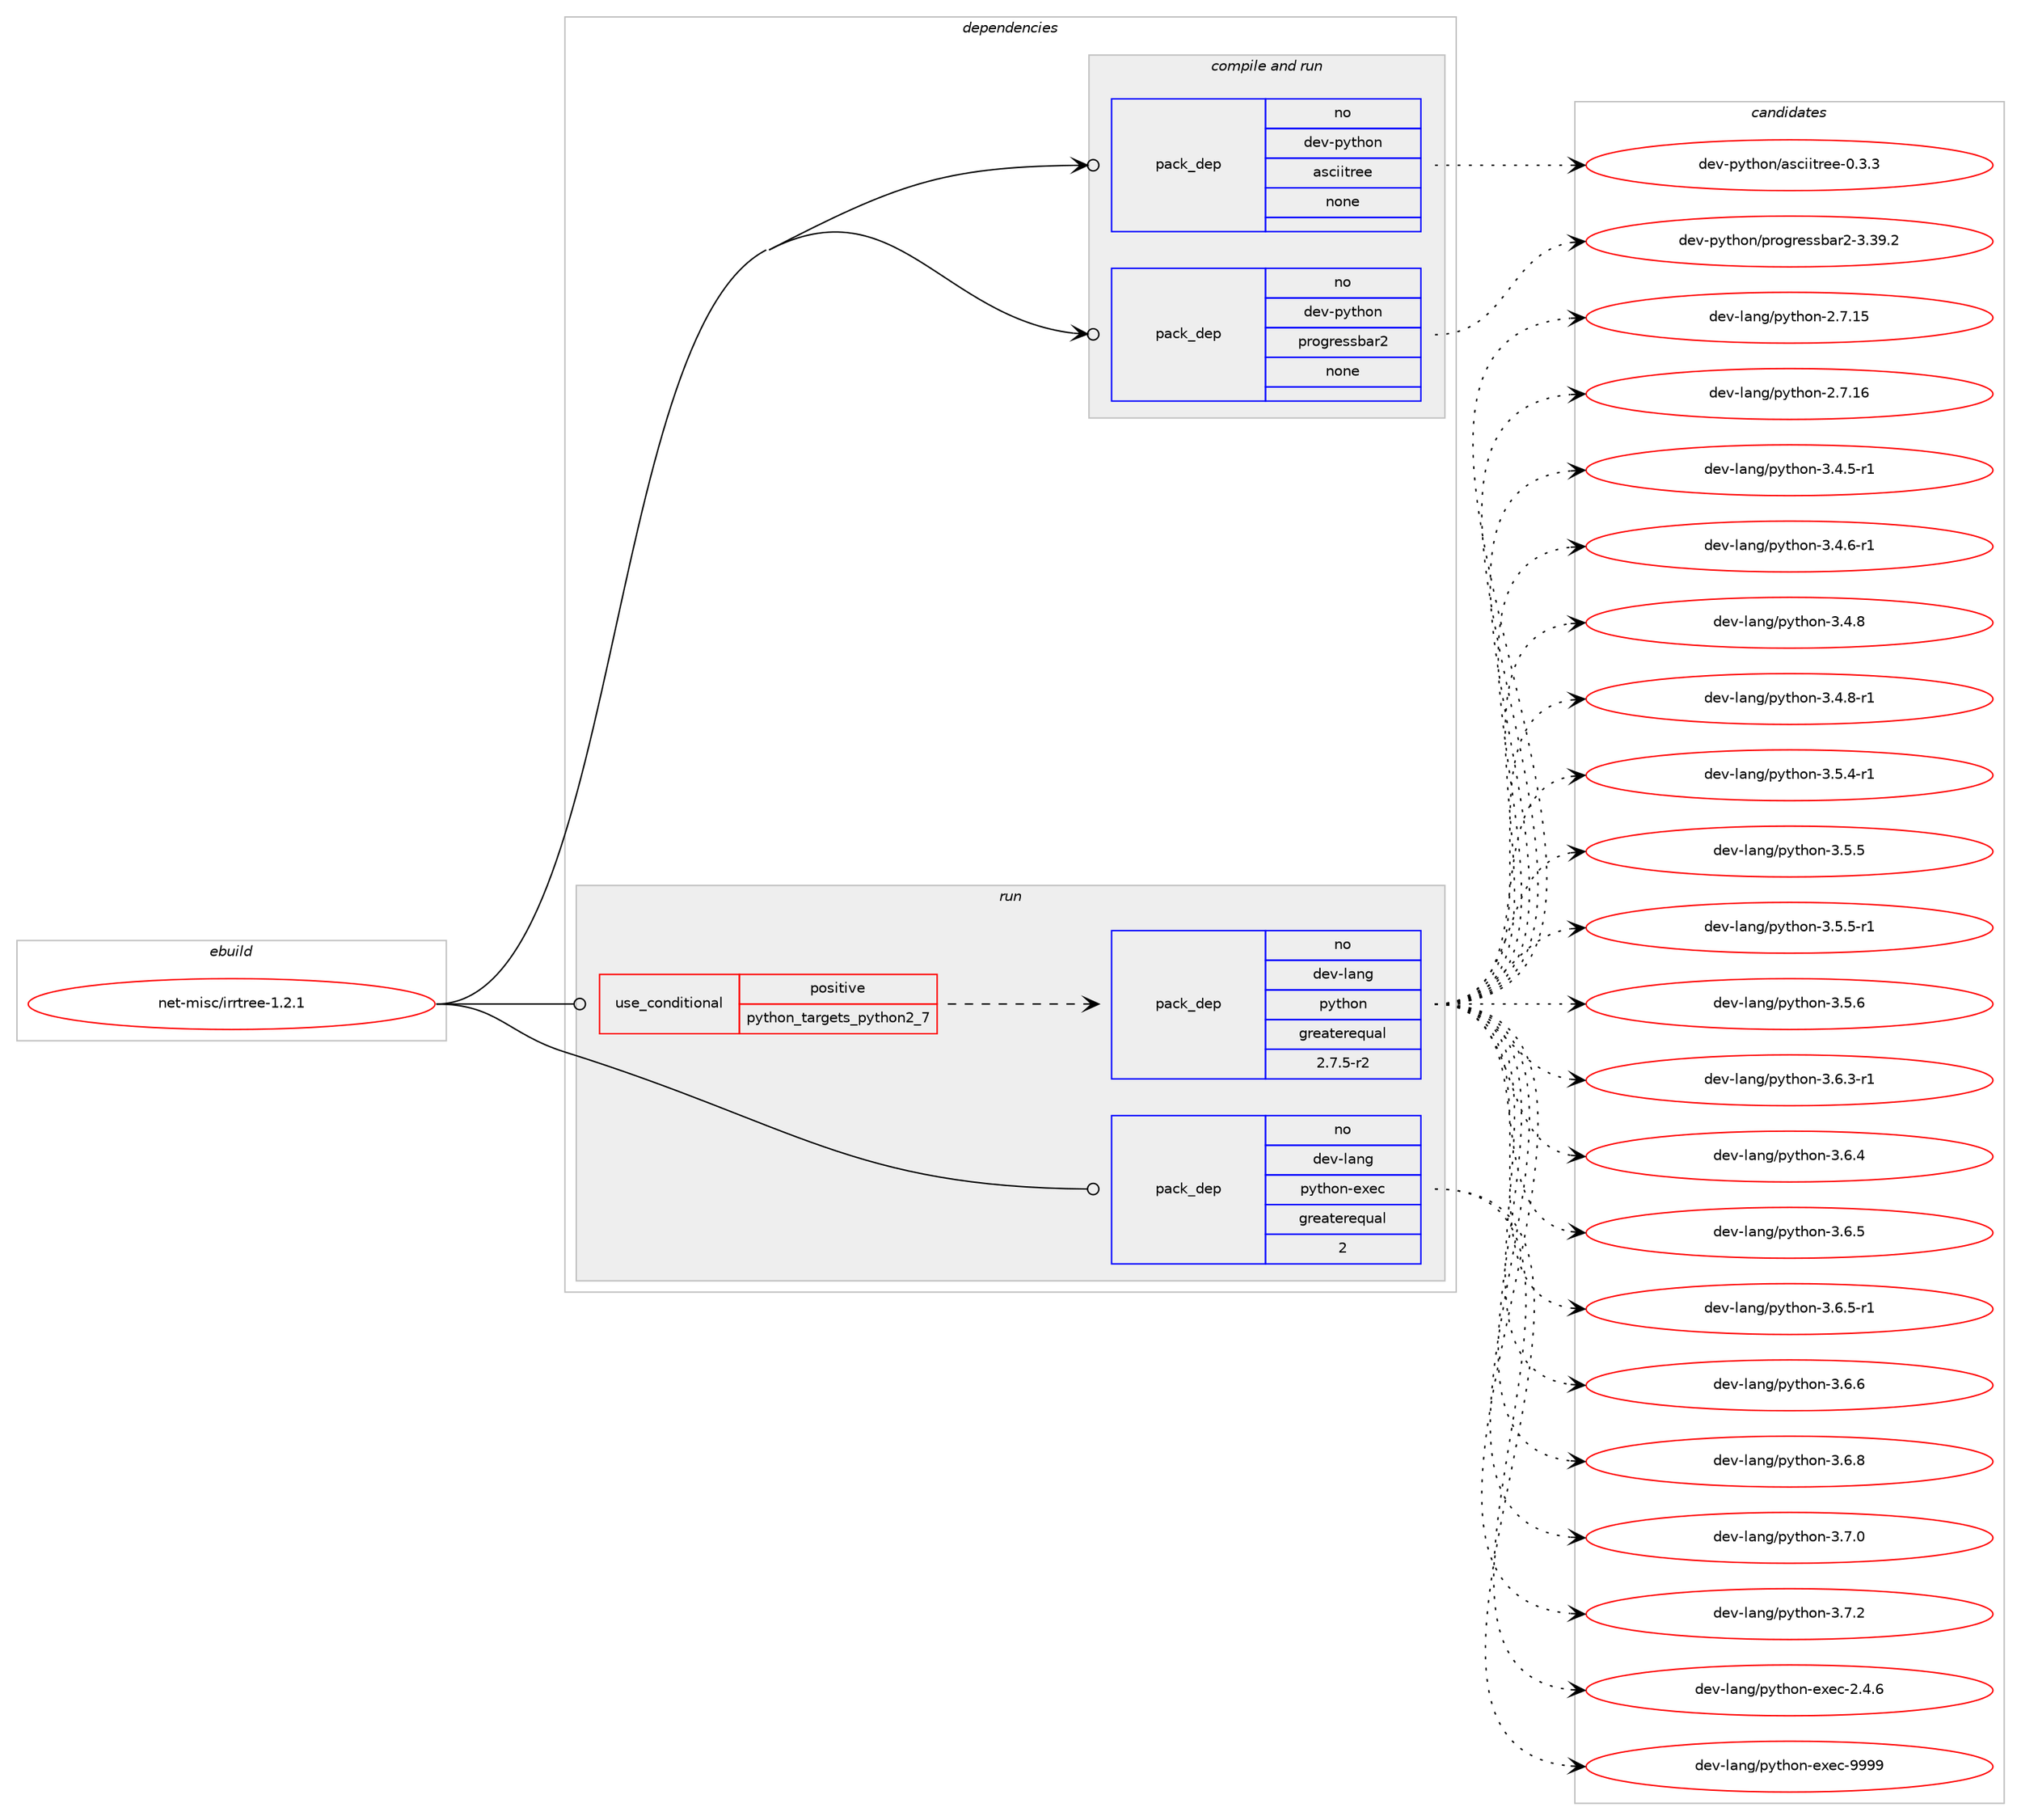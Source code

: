 digraph prolog {

# *************
# Graph options
# *************

newrank=true;
concentrate=true;
compound=true;
graph [rankdir=LR,fontname=Helvetica,fontsize=10,ranksep=1.5];#, ranksep=2.5, nodesep=0.2];
edge  [arrowhead=vee];
node  [fontname=Helvetica,fontsize=10];

# **********
# The ebuild
# **********

subgraph cluster_leftcol {
color=gray;
rank=same;
label=<<i>ebuild</i>>;
id [label="net-misc/irrtree-1.2.1", color=red, width=4, href="../net-misc/irrtree-1.2.1.svg"];
}

# ****************
# The dependencies
# ****************

subgraph cluster_midcol {
color=gray;
label=<<i>dependencies</i>>;
subgraph cluster_compile {
fillcolor="#eeeeee";
style=filled;
label=<<i>compile</i>>;
}
subgraph cluster_compileandrun {
fillcolor="#eeeeee";
style=filled;
label=<<i>compile and run</i>>;
subgraph pack1192963 {
dependency1668628 [label=<<TABLE BORDER="0" CELLBORDER="1" CELLSPACING="0" CELLPADDING="4" WIDTH="220"><TR><TD ROWSPAN="6" CELLPADDING="30">pack_dep</TD></TR><TR><TD WIDTH="110">no</TD></TR><TR><TD>dev-python</TD></TR><TR><TD>asciitree</TD></TR><TR><TD>none</TD></TR><TR><TD></TD></TR></TABLE>>, shape=none, color=blue];
}
id:e -> dependency1668628:w [weight=20,style="solid",arrowhead="odotvee"];
subgraph pack1192964 {
dependency1668629 [label=<<TABLE BORDER="0" CELLBORDER="1" CELLSPACING="0" CELLPADDING="4" WIDTH="220"><TR><TD ROWSPAN="6" CELLPADDING="30">pack_dep</TD></TR><TR><TD WIDTH="110">no</TD></TR><TR><TD>dev-python</TD></TR><TR><TD>progressbar2</TD></TR><TR><TD>none</TD></TR><TR><TD></TD></TR></TABLE>>, shape=none, color=blue];
}
id:e -> dependency1668629:w [weight=20,style="solid",arrowhead="odotvee"];
}
subgraph cluster_run {
fillcolor="#eeeeee";
style=filled;
label=<<i>run</i>>;
subgraph cond448543 {
dependency1668630 [label=<<TABLE BORDER="0" CELLBORDER="1" CELLSPACING="0" CELLPADDING="4"><TR><TD ROWSPAN="3" CELLPADDING="10">use_conditional</TD></TR><TR><TD>positive</TD></TR><TR><TD>python_targets_python2_7</TD></TR></TABLE>>, shape=none, color=red];
subgraph pack1192965 {
dependency1668631 [label=<<TABLE BORDER="0" CELLBORDER="1" CELLSPACING="0" CELLPADDING="4" WIDTH="220"><TR><TD ROWSPAN="6" CELLPADDING="30">pack_dep</TD></TR><TR><TD WIDTH="110">no</TD></TR><TR><TD>dev-lang</TD></TR><TR><TD>python</TD></TR><TR><TD>greaterequal</TD></TR><TR><TD>2.7.5-r2</TD></TR></TABLE>>, shape=none, color=blue];
}
dependency1668630:e -> dependency1668631:w [weight=20,style="dashed",arrowhead="vee"];
}
id:e -> dependency1668630:w [weight=20,style="solid",arrowhead="odot"];
subgraph pack1192966 {
dependency1668632 [label=<<TABLE BORDER="0" CELLBORDER="1" CELLSPACING="0" CELLPADDING="4" WIDTH="220"><TR><TD ROWSPAN="6" CELLPADDING="30">pack_dep</TD></TR><TR><TD WIDTH="110">no</TD></TR><TR><TD>dev-lang</TD></TR><TR><TD>python-exec</TD></TR><TR><TD>greaterequal</TD></TR><TR><TD>2</TD></TR></TABLE>>, shape=none, color=blue];
}
id:e -> dependency1668632:w [weight=20,style="solid",arrowhead="odot"];
}
}

# **************
# The candidates
# **************

subgraph cluster_choices {
rank=same;
color=gray;
label=<<i>candidates</i>>;

subgraph choice1192963 {
color=black;
nodesep=1;
choice10010111845112121116104111110479711599105105116114101101454846514651 [label="dev-python/asciitree-0.3.3", color=red, width=4,href="../dev-python/asciitree-0.3.3.svg"];
dependency1668628:e -> choice10010111845112121116104111110479711599105105116114101101454846514651:w [style=dotted,weight="100"];
}
subgraph choice1192964 {
color=black;
nodesep=1;
choice100101118451121211161041111104711211411110311410111511598971145045514651574650 [label="dev-python/progressbar2-3.39.2", color=red, width=4,href="../dev-python/progressbar2-3.39.2.svg"];
dependency1668629:e -> choice100101118451121211161041111104711211411110311410111511598971145045514651574650:w [style=dotted,weight="100"];
}
subgraph choice1192965 {
color=black;
nodesep=1;
choice10010111845108971101034711212111610411111045504655464953 [label="dev-lang/python-2.7.15", color=red, width=4,href="../dev-lang/python-2.7.15.svg"];
choice10010111845108971101034711212111610411111045504655464954 [label="dev-lang/python-2.7.16", color=red, width=4,href="../dev-lang/python-2.7.16.svg"];
choice1001011184510897110103471121211161041111104551465246534511449 [label="dev-lang/python-3.4.5-r1", color=red, width=4,href="../dev-lang/python-3.4.5-r1.svg"];
choice1001011184510897110103471121211161041111104551465246544511449 [label="dev-lang/python-3.4.6-r1", color=red, width=4,href="../dev-lang/python-3.4.6-r1.svg"];
choice100101118451089711010347112121116104111110455146524656 [label="dev-lang/python-3.4.8", color=red, width=4,href="../dev-lang/python-3.4.8.svg"];
choice1001011184510897110103471121211161041111104551465246564511449 [label="dev-lang/python-3.4.8-r1", color=red, width=4,href="../dev-lang/python-3.4.8-r1.svg"];
choice1001011184510897110103471121211161041111104551465346524511449 [label="dev-lang/python-3.5.4-r1", color=red, width=4,href="../dev-lang/python-3.5.4-r1.svg"];
choice100101118451089711010347112121116104111110455146534653 [label="dev-lang/python-3.5.5", color=red, width=4,href="../dev-lang/python-3.5.5.svg"];
choice1001011184510897110103471121211161041111104551465346534511449 [label="dev-lang/python-3.5.5-r1", color=red, width=4,href="../dev-lang/python-3.5.5-r1.svg"];
choice100101118451089711010347112121116104111110455146534654 [label="dev-lang/python-3.5.6", color=red, width=4,href="../dev-lang/python-3.5.6.svg"];
choice1001011184510897110103471121211161041111104551465446514511449 [label="dev-lang/python-3.6.3-r1", color=red, width=4,href="../dev-lang/python-3.6.3-r1.svg"];
choice100101118451089711010347112121116104111110455146544652 [label="dev-lang/python-3.6.4", color=red, width=4,href="../dev-lang/python-3.6.4.svg"];
choice100101118451089711010347112121116104111110455146544653 [label="dev-lang/python-3.6.5", color=red, width=4,href="../dev-lang/python-3.6.5.svg"];
choice1001011184510897110103471121211161041111104551465446534511449 [label="dev-lang/python-3.6.5-r1", color=red, width=4,href="../dev-lang/python-3.6.5-r1.svg"];
choice100101118451089711010347112121116104111110455146544654 [label="dev-lang/python-3.6.6", color=red, width=4,href="../dev-lang/python-3.6.6.svg"];
choice100101118451089711010347112121116104111110455146544656 [label="dev-lang/python-3.6.8", color=red, width=4,href="../dev-lang/python-3.6.8.svg"];
choice100101118451089711010347112121116104111110455146554648 [label="dev-lang/python-3.7.0", color=red, width=4,href="../dev-lang/python-3.7.0.svg"];
choice100101118451089711010347112121116104111110455146554650 [label="dev-lang/python-3.7.2", color=red, width=4,href="../dev-lang/python-3.7.2.svg"];
dependency1668631:e -> choice10010111845108971101034711212111610411111045504655464953:w [style=dotted,weight="100"];
dependency1668631:e -> choice10010111845108971101034711212111610411111045504655464954:w [style=dotted,weight="100"];
dependency1668631:e -> choice1001011184510897110103471121211161041111104551465246534511449:w [style=dotted,weight="100"];
dependency1668631:e -> choice1001011184510897110103471121211161041111104551465246544511449:w [style=dotted,weight="100"];
dependency1668631:e -> choice100101118451089711010347112121116104111110455146524656:w [style=dotted,weight="100"];
dependency1668631:e -> choice1001011184510897110103471121211161041111104551465246564511449:w [style=dotted,weight="100"];
dependency1668631:e -> choice1001011184510897110103471121211161041111104551465346524511449:w [style=dotted,weight="100"];
dependency1668631:e -> choice100101118451089711010347112121116104111110455146534653:w [style=dotted,weight="100"];
dependency1668631:e -> choice1001011184510897110103471121211161041111104551465346534511449:w [style=dotted,weight="100"];
dependency1668631:e -> choice100101118451089711010347112121116104111110455146534654:w [style=dotted,weight="100"];
dependency1668631:e -> choice1001011184510897110103471121211161041111104551465446514511449:w [style=dotted,weight="100"];
dependency1668631:e -> choice100101118451089711010347112121116104111110455146544652:w [style=dotted,weight="100"];
dependency1668631:e -> choice100101118451089711010347112121116104111110455146544653:w [style=dotted,weight="100"];
dependency1668631:e -> choice1001011184510897110103471121211161041111104551465446534511449:w [style=dotted,weight="100"];
dependency1668631:e -> choice100101118451089711010347112121116104111110455146544654:w [style=dotted,weight="100"];
dependency1668631:e -> choice100101118451089711010347112121116104111110455146544656:w [style=dotted,weight="100"];
dependency1668631:e -> choice100101118451089711010347112121116104111110455146554648:w [style=dotted,weight="100"];
dependency1668631:e -> choice100101118451089711010347112121116104111110455146554650:w [style=dotted,weight="100"];
}
subgraph choice1192966 {
color=black;
nodesep=1;
choice1001011184510897110103471121211161041111104510112010199455046524654 [label="dev-lang/python-exec-2.4.6", color=red, width=4,href="../dev-lang/python-exec-2.4.6.svg"];
choice10010111845108971101034711212111610411111045101120101994557575757 [label="dev-lang/python-exec-9999", color=red, width=4,href="../dev-lang/python-exec-9999.svg"];
dependency1668632:e -> choice1001011184510897110103471121211161041111104510112010199455046524654:w [style=dotted,weight="100"];
dependency1668632:e -> choice10010111845108971101034711212111610411111045101120101994557575757:w [style=dotted,weight="100"];
}
}

}
